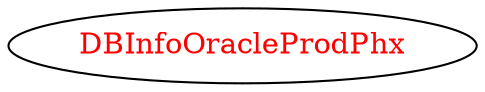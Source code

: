 digraph dependencyGraph {
 concentrate=true;
 ranksep="2.0";
 rankdir="LR"; 
 splines="ortho";
"DBInfoOracleProdPhx" [fontcolor="red"];
}